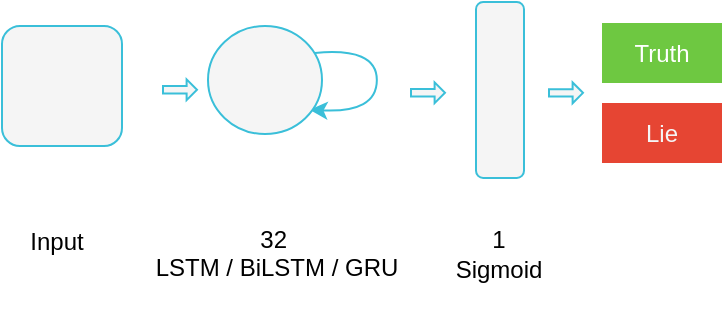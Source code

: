 <mxfile version="24.5.5" type="device">
  <diagram name="Page-1" id="OwpPxTnq-PRLa5YLK06M">
    <mxGraphModel dx="1678" dy="884" grid="1" gridSize="3" guides="1" tooltips="1" connect="1" arrows="1" fold="1" page="1" pageScale="1" pageWidth="850" pageHeight="1100" math="0" shadow="0">
      <root>
        <mxCell id="0" />
        <mxCell id="1" parent="0" />
        <mxCell id="FRKMBVniFG-dgyeSCBkc-2" value="" style="rounded=1;whiteSpace=wrap;html=1;fillColor=#F5F5F5;fontColor=#333333;strokeColor=#3ABFD9;" parent="1" vertex="1">
          <mxGeometry x="15" y="300" width="60" height="60" as="geometry" />
        </mxCell>
        <mxCell id="FRKMBVniFG-dgyeSCBkc-25" value="Input" style="text;html=1;align=center;verticalAlign=middle;resizable=0;points=[];autosize=1;strokeColor=none;fillColor=none;" parent="1" vertex="1">
          <mxGeometry x="19" y="394" width="45" height="27" as="geometry" />
        </mxCell>
        <mxCell id="FRKMBVniFG-dgyeSCBkc-41" value="" style="endArrow=classic;html=1;rounded=0;entryX=0.891;entryY=0.776;entryDx=0;entryDy=0;exitX=0.938;exitY=0.249;exitDx=0;exitDy=0;exitPerimeter=0;entryPerimeter=0;curved=1;strokeColor=#3ABFD9;" parent="1" source="FRKMBVniFG-dgyeSCBkc-42" target="FRKMBVniFG-dgyeSCBkc-42" edge="1">
          <mxGeometry width="50" height="50" relative="1" as="geometry">
            <mxPoint x="169.0" y="310.66" as="sourcePoint" />
            <mxPoint x="169.54" y="343.13" as="targetPoint" />
            <Array as="points">
              <mxPoint x="202.42" y="310.5" />
              <mxPoint x="202.42" y="343.5" />
            </Array>
          </mxGeometry>
        </mxCell>
        <mxCell id="FRKMBVniFG-dgyeSCBkc-42" value="" style="ellipse;whiteSpace=wrap;html=1;strokeColor=#3ABFD9;fillColor=#f5f5f5;" parent="1" vertex="1">
          <mxGeometry x="118.0" y="300" width="57" height="54" as="geometry" />
        </mxCell>
        <mxCell id="FRKMBVniFG-dgyeSCBkc-44" value="&lt;div&gt;&lt;span style=&quot;background-color: initial;&quot;&gt;32&amp;nbsp;&lt;/span&gt;&lt;/div&gt;&lt;div&gt;&lt;span style=&quot;background-color: initial;&quot;&gt;LSTM / BiLSTM / GRU&lt;/span&gt;&lt;br&gt;&lt;/div&gt;&lt;div&gt;&lt;br&gt;&lt;/div&gt;" style="text;html=1;align=center;verticalAlign=middle;resizable=0;points=[];autosize=1;strokeColor=none;fillColor=none;" parent="1" vertex="1">
          <mxGeometry x="81" y="392.5" width="141" height="57" as="geometry" />
        </mxCell>
        <mxCell id="FRKMBVniFG-dgyeSCBkc-52" value="" style="shape=flexArrow;endArrow=classic;html=1;rounded=0;strokeColor=#3ABFD9;fillColor=#F5F5F5;shadow=0;endWidth=5.717;endSize=1.398;width=3.7;" parent="1" edge="1">
          <mxGeometry width="50" height="50" relative="1" as="geometry">
            <mxPoint x="95" y="331.89" as="sourcePoint" />
            <mxPoint x="113" y="331.89" as="targetPoint" />
          </mxGeometry>
        </mxCell>
        <mxCell id="FRKMBVniFG-dgyeSCBkc-55" value="" style="shape=flexArrow;endArrow=classic;html=1;rounded=0;strokeColor=#3ABFD9;fillColor=#F5F5F5;shadow=0;endWidth=5.717;endSize=1.398;width=3.7;" parent="1" edge="1">
          <mxGeometry width="50" height="50" relative="1" as="geometry">
            <mxPoint x="219" y="333.38" as="sourcePoint" />
            <mxPoint x="237" y="333.38" as="targetPoint" />
          </mxGeometry>
        </mxCell>
        <mxCell id="FRKMBVniFG-dgyeSCBkc-56" value="" style="shape=flexArrow;endArrow=classic;html=1;rounded=0;strokeColor=#3ABFD9;fillColor=#F5F5F5;shadow=0;endWidth=5.717;endSize=1.398;width=3.7;" parent="1" edge="1">
          <mxGeometry width="50" height="50" relative="1" as="geometry">
            <mxPoint x="288" y="333.42" as="sourcePoint" />
            <mxPoint x="306" y="333.42" as="targetPoint" />
          </mxGeometry>
        </mxCell>
        <mxCell id="FRKMBVniFG-dgyeSCBkc-57" value="&lt;font color=&quot;#ffffff&quot;&gt;Truth&lt;/font&gt;" style="rounded=0;whiteSpace=wrap;html=1;fillColor=#6ec841;strokeColor=none;" parent="1" vertex="1">
          <mxGeometry x="315" y="298.5" width="60" height="30" as="geometry" />
        </mxCell>
        <mxCell id="FRKMBVniFG-dgyeSCBkc-58" value="&lt;font color=&quot;#f5f5f5&quot;&gt;Lie&lt;/font&gt;" style="rounded=0;whiteSpace=wrap;html=1;fillColor=#e64533;strokeColor=none;" parent="1" vertex="1">
          <mxGeometry x="315" y="338.5" width="60" height="30" as="geometry" />
        </mxCell>
        <mxCell id="FRKMBVniFG-dgyeSCBkc-61" value="" style="rounded=1;whiteSpace=wrap;html=1;fillColor=#F5F5F5;fontColor=#333333;strokeColor=#3ABFD9;" parent="1" vertex="1">
          <mxGeometry x="252" y="288" width="24" height="88" as="geometry" />
        </mxCell>
        <mxCell id="FRKMBVniFG-dgyeSCBkc-64" value="&lt;div&gt;1&lt;/div&gt;&lt;div&gt;Sigmoid&lt;/div&gt;" style="text;html=1;align=center;verticalAlign=middle;resizable=0;points=[];autosize=1;strokeColor=none;fillColor=none;" parent="1" vertex="1">
          <mxGeometry x="231" y="392.5" width="63" height="42" as="geometry" />
        </mxCell>
      </root>
    </mxGraphModel>
  </diagram>
</mxfile>
